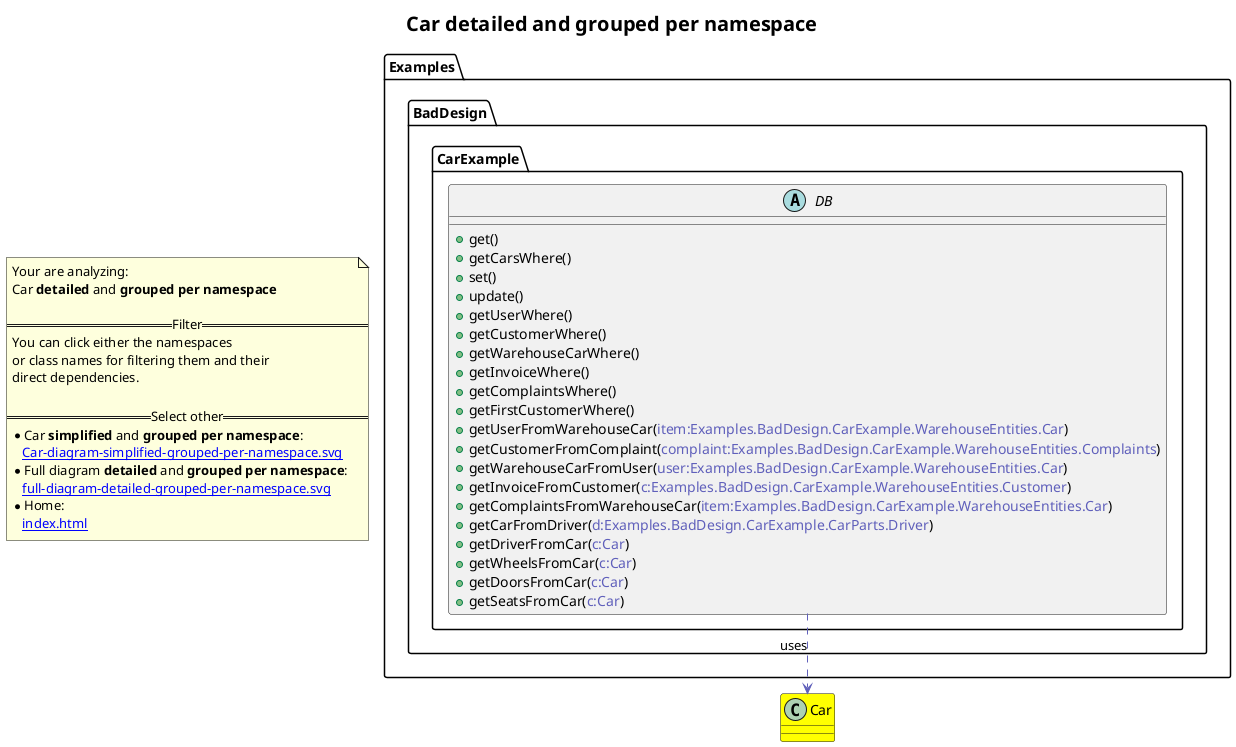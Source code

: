 @startuml
skinparam linetype ortho
title <size:20>Car **detailed** and **grouped per namespace**</size>
note "Your are analyzing:\nCar **detailed** and **grouped per namespace**\n\n==Filter==\nYou can click either the namespaces \nor class names for filtering them and their\ndirect dependencies.\n\n==Select other==\n* Car **simplified** and **grouped per namespace**:\n   [[Car-diagram-simplified-grouped-per-namespace.svg]]\n* Full diagram **detailed** and **grouped per namespace**:\n   [[full-diagram-detailed-grouped-per-namespace.svg]]\n* Home:\n   [[index.html]]" as FloatingNote
class Car [[Car-diagram-detailed-grouped-per-namespace.svg]] #yellow {
}
' Closing all previous_sub_namespace_list namespace None because file analysis is finished.
namespace Examples [[Examples-diagram-detailed-grouped-per-namespace.svg]] {
namespace Examples.BadDesign [[Examples.BadDesign-diagram-detailed-grouped-per-namespace.svg]] {
namespace Examples.BadDesign.CarExample [[Examples.BadDesign.CarExample-diagram-detailed-grouped-per-namespace.svg]] {
    abstract class Examples.BadDesign.CarExample.DB [[Examples.BadDesign.CarExample.DB-diagram-detailed-grouped-per-namespace.svg]]  {
      + get(<font color="6060BB"></font>)
      + getCarsWhere(<font color="6060BB"></font>)
      + set(<font color="6060BB"></font>)
      + update(<font color="6060BB"></font>)
      + getUserWhere(<font color="6060BB"></font>)
      + getCustomerWhere(<font color="6060BB"></font>)
      + getWarehouseCarWhere(<font color="6060BB"></font>)
      + getInvoiceWhere(<font color="6060BB"></font>)
      + getComplaintsWhere(<font color="6060BB"></font>)
      + getFirstCustomerWhere(<font color="6060BB"></font>)
      + getUserFromWarehouseCar(<font color="6060BB">item:Examples.BadDesign.CarExample.WarehouseEntities.Car</font>)
      + getCustomerFromComplaint(<font color="6060BB">complaint:Examples.BadDesign.CarExample.WarehouseEntities.Complaints</font>)
      + getWarehouseCarFromUser(<font color="6060BB">user:Examples.BadDesign.CarExample.WarehouseEntities.Car</font>)
      + getInvoiceFromCustomer(<font color="6060BB">c:Examples.BadDesign.CarExample.WarehouseEntities.Customer</font>)
      + getComplaintsFromWarehouseCar(<font color="6060BB">item:Examples.BadDesign.CarExample.WarehouseEntities.Car</font>)
      + getCarFromDriver(<font color="6060BB">d:Examples.BadDesign.CarExample.CarParts.Driver</font>)
      + getDriverFromCar(<font color="6060BB">c:Car</font>)
      + getWheelsFromCar(<font color="6060BB">c:Car</font>)
      + getDoorsFromCar(<font color="6060BB">c:Car</font>)
      + getSeatsFromCar(<font color="6060BB">c:Car</font>)
    }
'Compared namespace Examples.BadDesign.CarExample [[Examples.BadDesign.CarExample-diagram-detailed-grouped-per-namespace.svg]] { with last element of     }
' Closing all previous_sub_namespace_list namespace None because file analysis is finished.
' Closing namespace CarExample
}
' Closing namespace BadDesign
}
' Closing namespace Examples
}
 ' *************************************** 
 ' *************************************** 
 ' *************************************** 
' Class relations extracted from namespace:
' 
' Class relations extracted from namespace:
' Examples.BadDesign.CarExample
Examples.BadDesign.CarExample.DB .[#6060BB].> Car  : uses 
@enduml